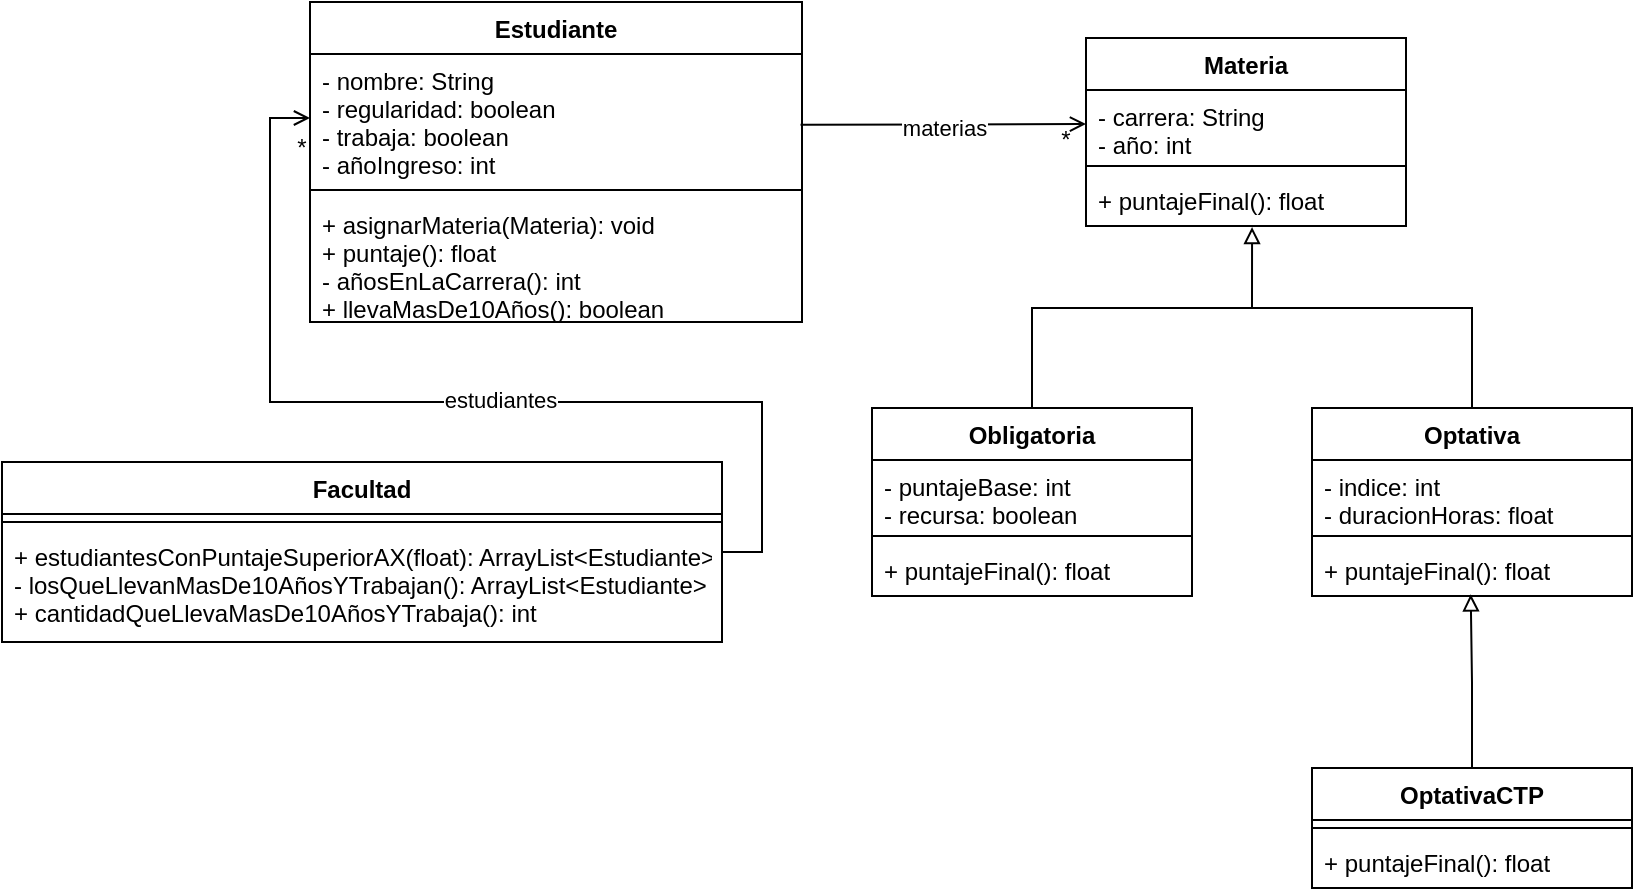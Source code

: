 <mxfile version="19.0.3" type="device"><diagram id="l9tkwqNFCItFhSHNqMQV" name="Página-1"><mxGraphModel dx="1102" dy="685" grid="1" gridSize="10" guides="1" tooltips="1" connect="1" arrows="1" fold="1" page="1" pageScale="1" pageWidth="827" pageHeight="1169" math="0" shadow="0"><root><mxCell id="0"/><mxCell id="1" parent="0"/><mxCell id="e9QgW0H9tQsbQ6decozJ-1" value="Estudiante" style="swimlane;fontStyle=1;align=center;verticalAlign=top;childLayout=stackLayout;horizontal=1;startSize=26;horizontalStack=0;resizeParent=1;resizeParentMax=0;resizeLast=0;collapsible=1;marginBottom=0;" parent="1" vertex="1"><mxGeometry x="164" y="110" width="246" height="160" as="geometry"/></mxCell><mxCell id="e9QgW0H9tQsbQ6decozJ-2" value="- nombre: String&#10;- regularidad: boolean&#10;- trabaja: boolean&#10;- añoIngreso: int" style="text;strokeColor=none;fillColor=none;align=left;verticalAlign=top;spacingLeft=4;spacingRight=4;overflow=hidden;rotatable=0;points=[[0,0.5],[1,0.5]];portConstraint=eastwest;" parent="e9QgW0H9tQsbQ6decozJ-1" vertex="1"><mxGeometry y="26" width="246" height="64" as="geometry"/></mxCell><mxCell id="e9QgW0H9tQsbQ6decozJ-3" value="" style="line;strokeWidth=1;fillColor=none;align=left;verticalAlign=middle;spacingTop=-1;spacingLeft=3;spacingRight=3;rotatable=0;labelPosition=right;points=[];portConstraint=eastwest;" parent="e9QgW0H9tQsbQ6decozJ-1" vertex="1"><mxGeometry y="90" width="246" height="8" as="geometry"/></mxCell><mxCell id="e9QgW0H9tQsbQ6decozJ-4" value="+ asignarMateria(Materia): void&#10;+ puntaje(): float&#10;- añosEnLaCarrera(): int&#10;+ llevaMasDe10Años(): boolean" style="text;strokeColor=none;fillColor=none;align=left;verticalAlign=top;spacingLeft=4;spacingRight=4;overflow=hidden;rotatable=0;points=[[0,0.5],[1,0.5]];portConstraint=eastwest;" parent="e9QgW0H9tQsbQ6decozJ-1" vertex="1"><mxGeometry y="98" width="246" height="62" as="geometry"/></mxCell><mxCell id="e9QgW0H9tQsbQ6decozJ-5" value="Materia" style="swimlane;fontStyle=1;align=center;verticalAlign=top;childLayout=stackLayout;horizontal=1;startSize=26;horizontalStack=0;resizeParent=1;resizeParentMax=0;resizeLast=0;collapsible=1;marginBottom=0;" parent="1" vertex="1"><mxGeometry x="552" y="128" width="160" height="94" as="geometry"/></mxCell><mxCell id="e9QgW0H9tQsbQ6decozJ-6" value="- carrera: String&#10;- año: int" style="text;strokeColor=none;fillColor=none;align=left;verticalAlign=top;spacingLeft=4;spacingRight=4;overflow=hidden;rotatable=0;points=[[0,0.5],[1,0.5]];portConstraint=eastwest;" parent="e9QgW0H9tQsbQ6decozJ-5" vertex="1"><mxGeometry y="26" width="160" height="34" as="geometry"/></mxCell><mxCell id="e9QgW0H9tQsbQ6decozJ-7" value="" style="line;strokeWidth=1;fillColor=none;align=left;verticalAlign=middle;spacingTop=-1;spacingLeft=3;spacingRight=3;rotatable=0;labelPosition=right;points=[];portConstraint=eastwest;" parent="e9QgW0H9tQsbQ6decozJ-5" vertex="1"><mxGeometry y="60" width="160" height="8" as="geometry"/></mxCell><mxCell id="e9QgW0H9tQsbQ6decozJ-8" value="+ puntajeFinal(): float" style="text;strokeColor=none;fillColor=none;align=left;verticalAlign=top;spacingLeft=4;spacingRight=4;overflow=hidden;rotatable=0;points=[[0,0.5],[1,0.5]];portConstraint=eastwest;" parent="e9QgW0H9tQsbQ6decozJ-5" vertex="1"><mxGeometry y="68" width="160" height="26" as="geometry"/></mxCell><mxCell id="e9QgW0H9tQsbQ6decozJ-13" style="edgeStyle=orthogonalEdgeStyle;rounded=0;orthogonalLoop=1;jettySize=auto;html=1;exitX=1;exitY=0.5;exitDx=0;exitDy=0;entryX=0;entryY=0.5;entryDx=0;entryDy=0;endArrow=open;endFill=0;" parent="1" source="e9QgW0H9tQsbQ6decozJ-9" target="e9QgW0H9tQsbQ6decozJ-2" edge="1"><mxGeometry relative="1" as="geometry"><Array as="points"><mxPoint x="390" y="385"/><mxPoint x="390" y="310"/><mxPoint x="144" y="310"/><mxPoint x="144" y="168"/></Array></mxGeometry></mxCell><mxCell id="e9QgW0H9tQsbQ6decozJ-14" value="estudiantes" style="edgeLabel;html=1;align=center;verticalAlign=middle;resizable=0;points=[];" parent="e9QgW0H9tQsbQ6decozJ-13" vertex="1" connectable="0"><mxGeometry x="-0.056" y="-1" relative="1" as="geometry"><mxPoint x="11" as="offset"/></mxGeometry></mxCell><mxCell id="e9QgW0H9tQsbQ6decozJ-9" value="Facultad" style="swimlane;fontStyle=1;align=center;verticalAlign=top;childLayout=stackLayout;horizontal=1;startSize=26;horizontalStack=0;resizeParent=1;resizeParentMax=0;resizeLast=0;collapsible=1;marginBottom=0;" parent="1" vertex="1"><mxGeometry x="10" y="340" width="360" height="90" as="geometry"/></mxCell><mxCell id="e9QgW0H9tQsbQ6decozJ-11" value="" style="line;strokeWidth=1;fillColor=none;align=left;verticalAlign=middle;spacingTop=-1;spacingLeft=3;spacingRight=3;rotatable=0;labelPosition=right;points=[];portConstraint=eastwest;" parent="e9QgW0H9tQsbQ6decozJ-9" vertex="1"><mxGeometry y="26" width="360" height="8" as="geometry"/></mxCell><mxCell id="e9QgW0H9tQsbQ6decozJ-12" value="+ estudiantesConPuntajeSuperiorAX(float): ArrayList&lt;Estudiante&gt;&#10;- losQueLlevanMasDe10AñosYTrabajan(): ArrayList&lt;Estudiante&gt;&#10;+ cantidadQueLlevaMasDe10AñosYTrabaja(): int" style="text;strokeColor=none;fillColor=none;align=left;verticalAlign=top;spacingLeft=4;spacingRight=4;overflow=hidden;rotatable=0;points=[[0,0.5],[1,0.5]];portConstraint=eastwest;" parent="e9QgW0H9tQsbQ6decozJ-9" vertex="1"><mxGeometry y="34" width="360" height="56" as="geometry"/></mxCell><mxCell id="e9QgW0H9tQsbQ6decozJ-15" value="*" style="text;html=1;strokeColor=none;fillColor=none;align=center;verticalAlign=middle;whiteSpace=wrap;rounded=0;" parent="1" vertex="1"><mxGeometry x="160" y="180" height="6" as="geometry"/></mxCell><mxCell id="e9QgW0H9tQsbQ6decozJ-16" style="edgeStyle=orthogonalEdgeStyle;rounded=0;orthogonalLoop=1;jettySize=auto;html=1;exitX=0.997;exitY=0.552;exitDx=0;exitDy=0;entryX=0;entryY=0.5;entryDx=0;entryDy=0;endArrow=open;endFill=0;exitPerimeter=0;" parent="1" source="e9QgW0H9tQsbQ6decozJ-2" target="e9QgW0H9tQsbQ6decozJ-6" edge="1"><mxGeometry relative="1" as="geometry"><mxPoint x="414" y="178" as="sourcePoint"/><mxPoint x="578" y="178" as="targetPoint"/></mxGeometry></mxCell><mxCell id="e9QgW0H9tQsbQ6decozJ-17" value="materias" style="edgeLabel;html=1;align=center;verticalAlign=middle;resizable=0;points=[];" parent="e9QgW0H9tQsbQ6decozJ-16" vertex="1" connectable="0"><mxGeometry x="-0.056" y="-1" relative="1" as="geometry"><mxPoint x="4" as="offset"/></mxGeometry></mxCell><mxCell id="e9QgW0H9tQsbQ6decozJ-18" value="*" style="text;html=1;strokeColor=none;fillColor=none;align=center;verticalAlign=middle;whiteSpace=wrap;rounded=0;" parent="1" vertex="1"><mxGeometry x="542" y="176" height="6" as="geometry"/></mxCell><mxCell id="e9QgW0H9tQsbQ6decozJ-23" style="edgeStyle=orthogonalEdgeStyle;rounded=0;orthogonalLoop=1;jettySize=auto;html=1;exitX=0.5;exitY=0;exitDx=0;exitDy=0;endArrow=block;endFill=0;entryX=0.519;entryY=1.021;entryDx=0;entryDy=0;entryPerimeter=0;" parent="1" source="e9QgW0H9tQsbQ6decozJ-19" target="e9QgW0H9tQsbQ6decozJ-8" edge="1"><mxGeometry relative="1" as="geometry"><mxPoint x="635" y="243" as="targetPoint"/><Array as="points"><mxPoint x="525" y="263"/><mxPoint x="635" y="263"/></Array></mxGeometry></mxCell><mxCell id="e9QgW0H9tQsbQ6decozJ-19" value="Obligatoria" style="swimlane;fontStyle=1;align=center;verticalAlign=top;childLayout=stackLayout;horizontal=1;startSize=26;horizontalStack=0;resizeParent=1;resizeParentMax=0;resizeLast=0;collapsible=1;marginBottom=0;" parent="1" vertex="1"><mxGeometry x="445" y="313" width="160" height="94" as="geometry"/></mxCell><mxCell id="e9QgW0H9tQsbQ6decozJ-20" value="- puntajeBase: int&#10;- recursa: boolean" style="text;strokeColor=none;fillColor=none;align=left;verticalAlign=top;spacingLeft=4;spacingRight=4;overflow=hidden;rotatable=0;points=[[0,0.5],[1,0.5]];portConstraint=eastwest;" parent="e9QgW0H9tQsbQ6decozJ-19" vertex="1"><mxGeometry y="26" width="160" height="34" as="geometry"/></mxCell><mxCell id="e9QgW0H9tQsbQ6decozJ-21" value="" style="line;strokeWidth=1;fillColor=none;align=left;verticalAlign=middle;spacingTop=-1;spacingLeft=3;spacingRight=3;rotatable=0;labelPosition=right;points=[];portConstraint=eastwest;" parent="e9QgW0H9tQsbQ6decozJ-19" vertex="1"><mxGeometry y="60" width="160" height="8" as="geometry"/></mxCell><mxCell id="e9QgW0H9tQsbQ6decozJ-22" value="+ puntajeFinal(): float" style="text;strokeColor=none;fillColor=none;align=left;verticalAlign=top;spacingLeft=4;spacingRight=4;overflow=hidden;rotatable=0;points=[[0,0.5],[1,0.5]];portConstraint=eastwest;" parent="e9QgW0H9tQsbQ6decozJ-19" vertex="1"><mxGeometry y="68" width="160" height="26" as="geometry"/></mxCell><mxCell id="e9QgW0H9tQsbQ6decozJ-29" style="edgeStyle=orthogonalEdgeStyle;rounded=0;orthogonalLoop=1;jettySize=auto;html=1;exitX=0.5;exitY=0;exitDx=0;exitDy=0;endArrow=none;endFill=0;" parent="1" source="e9QgW0H9tQsbQ6decozJ-24" edge="1"><mxGeometry relative="1" as="geometry"><mxPoint x="635" y="263" as="targetPoint"/><Array as="points"><mxPoint x="745" y="263"/></Array></mxGeometry></mxCell><mxCell id="e9QgW0H9tQsbQ6decozJ-24" value="Optativa" style="swimlane;fontStyle=1;align=center;verticalAlign=top;childLayout=stackLayout;horizontal=1;startSize=26;horizontalStack=0;resizeParent=1;resizeParentMax=0;resizeLast=0;collapsible=1;marginBottom=0;" parent="1" vertex="1"><mxGeometry x="665" y="313" width="160" height="94" as="geometry"/></mxCell><mxCell id="e9QgW0H9tQsbQ6decozJ-25" value="- indice: int&#10;- duracionHoras: float" style="text;strokeColor=none;fillColor=none;align=left;verticalAlign=top;spacingLeft=4;spacingRight=4;overflow=hidden;rotatable=0;points=[[0,0.5],[1,0.5]];portConstraint=eastwest;" parent="e9QgW0H9tQsbQ6decozJ-24" vertex="1"><mxGeometry y="26" width="160" height="34" as="geometry"/></mxCell><mxCell id="e9QgW0H9tQsbQ6decozJ-26" value="" style="line;strokeWidth=1;fillColor=none;align=left;verticalAlign=middle;spacingTop=-1;spacingLeft=3;spacingRight=3;rotatable=0;labelPosition=right;points=[];portConstraint=eastwest;" parent="e9QgW0H9tQsbQ6decozJ-24" vertex="1"><mxGeometry y="60" width="160" height="8" as="geometry"/></mxCell><mxCell id="e9QgW0H9tQsbQ6decozJ-27" value="+ puntajeFinal(): float" style="text;strokeColor=none;fillColor=none;align=left;verticalAlign=top;spacingLeft=4;spacingRight=4;overflow=hidden;rotatable=0;points=[[0,0.5],[1,0.5]];portConstraint=eastwest;" parent="e9QgW0H9tQsbQ6decozJ-24" vertex="1"><mxGeometry y="68" width="160" height="26" as="geometry"/></mxCell><mxCell id="e9QgW0H9tQsbQ6decozJ-37" style="edgeStyle=orthogonalEdgeStyle;rounded=0;orthogonalLoop=1;jettySize=auto;html=1;exitX=0.5;exitY=0;exitDx=0;exitDy=0;entryX=0.496;entryY=0.968;entryDx=0;entryDy=0;entryPerimeter=0;endArrow=block;endFill=0;" parent="1" source="e9QgW0H9tQsbQ6decozJ-33" target="e9QgW0H9tQsbQ6decozJ-27" edge="1"><mxGeometry relative="1" as="geometry"/></mxCell><mxCell id="e9QgW0H9tQsbQ6decozJ-33" value="OptativaCTP" style="swimlane;fontStyle=1;align=center;verticalAlign=top;childLayout=stackLayout;horizontal=1;startSize=26;horizontalStack=0;resizeParent=1;resizeParentMax=0;resizeLast=0;collapsible=1;marginBottom=0;" parent="1" vertex="1"><mxGeometry x="665" y="493" width="160" height="60" as="geometry"/></mxCell><mxCell id="e9QgW0H9tQsbQ6decozJ-35" value="" style="line;strokeWidth=1;fillColor=none;align=left;verticalAlign=middle;spacingTop=-1;spacingLeft=3;spacingRight=3;rotatable=0;labelPosition=right;points=[];portConstraint=eastwest;" parent="e9QgW0H9tQsbQ6decozJ-33" vertex="1"><mxGeometry y="26" width="160" height="8" as="geometry"/></mxCell><mxCell id="e9QgW0H9tQsbQ6decozJ-36" value="+ puntajeFinal(): float" style="text;strokeColor=none;fillColor=none;align=left;verticalAlign=top;spacingLeft=4;spacingRight=4;overflow=hidden;rotatable=0;points=[[0,0.5],[1,0.5]];portConstraint=eastwest;" parent="e9QgW0H9tQsbQ6decozJ-33" vertex="1"><mxGeometry y="34" width="160" height="26" as="geometry"/></mxCell></root></mxGraphModel></diagram></mxfile>